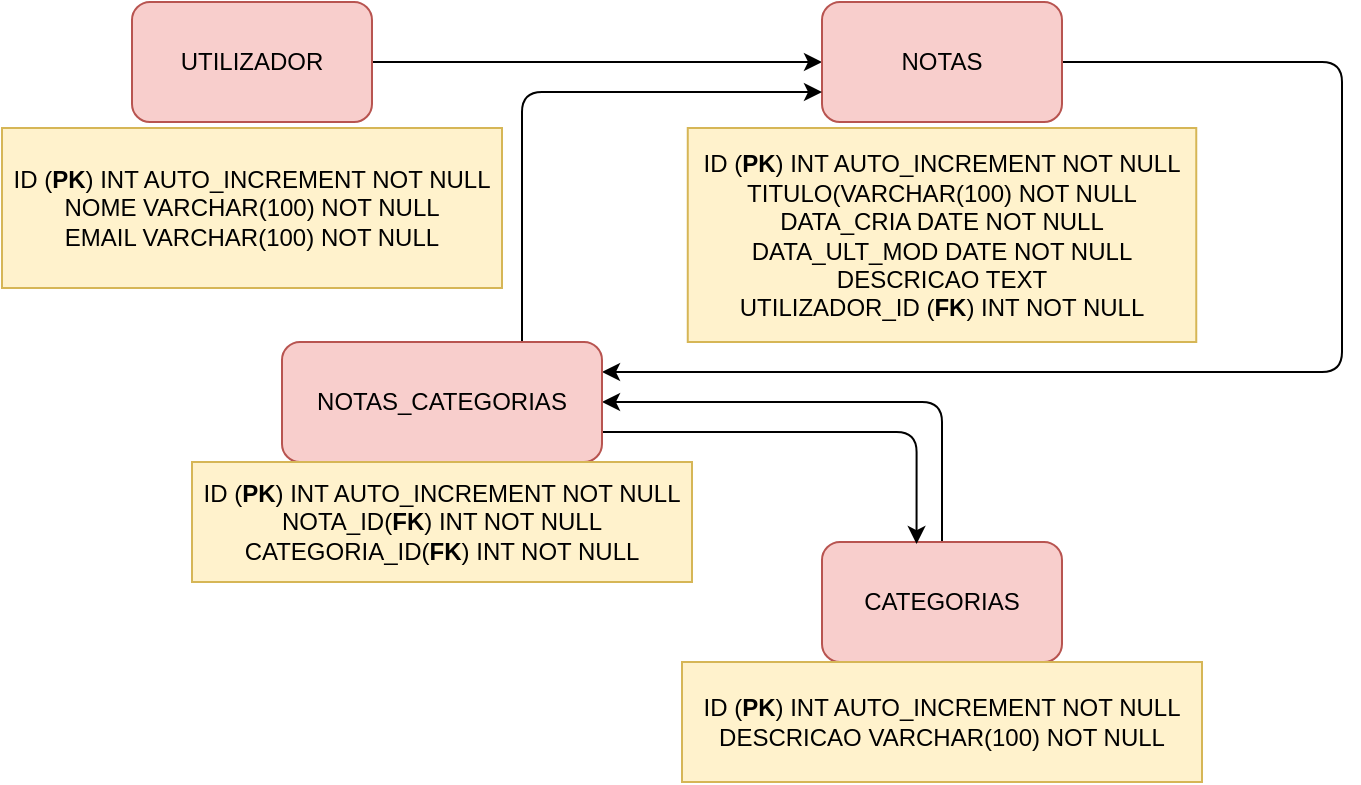 <mxfile version="20.3.2" type="github"><diagram id="Mh_2A59koADjzKKzXyjg" name="Página-1"><mxGraphModel dx="1422" dy="705" grid="1" gridSize="10" guides="1" tooltips="1" connect="1" arrows="1" fold="1" page="1" pageScale="1" pageWidth="827" pageHeight="1169" math="0" shadow="0"><root><mxCell id="0"/><mxCell id="1" parent="0"/><mxCell id="LDEIoPrpUOMxZSpEdhKO-20" style="edgeStyle=orthogonalEdgeStyle;curved=1;orthogonalLoop=1;jettySize=auto;html=1;entryX=0;entryY=0.5;entryDx=0;entryDy=0;" parent="1" source="LDEIoPrpUOMxZSpEdhKO-10" target="LDEIoPrpUOMxZSpEdhKO-11" edge="1"><mxGeometry relative="1" as="geometry"/></mxCell><mxCell id="LDEIoPrpUOMxZSpEdhKO-10" value="UTILIZADOR" style="rounded=1;whiteSpace=wrap;html=1;fillColor=#f8cecc;strokeColor=#b85450;" parent="1" vertex="1"><mxGeometry x="125" y="110" width="120" height="60" as="geometry"/></mxCell><mxCell id="LDEIoPrpUOMxZSpEdhKO-63" style="edgeStyle=orthogonalEdgeStyle;rounded=1;orthogonalLoop=1;jettySize=auto;html=1;exitX=1;exitY=0.5;exitDx=0;exitDy=0;entryX=1;entryY=0.25;entryDx=0;entryDy=0;" parent="1" source="LDEIoPrpUOMxZSpEdhKO-11" target="LDEIoPrpUOMxZSpEdhKO-33" edge="1"><mxGeometry relative="1" as="geometry"><Array as="points"><mxPoint x="730" y="140"/><mxPoint x="730" y="295"/></Array></mxGeometry></mxCell><mxCell id="LDEIoPrpUOMxZSpEdhKO-11" value="NOTAS" style="rounded=1;whiteSpace=wrap;html=1;fillColor=#f8cecc;strokeColor=#b85450;" parent="1" vertex="1"><mxGeometry x="470" y="110" width="120" height="60" as="geometry"/></mxCell><mxCell id="LDEIoPrpUOMxZSpEdhKO-18" value="ID (&lt;b&gt;PK&lt;/b&gt;) INT AUTO_INCREMENT NOT NULL&lt;br&gt;TITULO(VARCHAR(100) NOT NULL&lt;br&gt;DATA_CRIA DATE NOT NULL&lt;br&gt;DATA_ULT_MOD DATE NOT NULL&lt;br&gt;DESCRICAO TEXT&lt;br&gt;UTILIZADOR_ID (&lt;b&gt;FK&lt;/b&gt;) INT NOT NULL" style="rounded=0;whiteSpace=wrap;html=1;fillColor=#fff2cc;strokeColor=#d6b656;" parent="1" vertex="1"><mxGeometry x="402.88" y="173" width="254.25" height="107" as="geometry"/></mxCell><mxCell id="LDEIoPrpUOMxZSpEdhKO-19" value="ID (&lt;b&gt;PK&lt;/b&gt;) INT AUTO_INCREMENT NOT NULL&lt;br&gt;NOME VARCHAR(100) NOT NULL&lt;br&gt;EMAIL VARCHAR(100) NOT NULL" style="rounded=0;whiteSpace=wrap;html=1;fillColor=#fff2cc;strokeColor=#d6b656;" parent="1" vertex="1"><mxGeometry x="60" y="173" width="250" height="80" as="geometry"/></mxCell><mxCell id="LDEIoPrpUOMxZSpEdhKO-57" style="edgeStyle=orthogonalEdgeStyle;orthogonalLoop=1;jettySize=auto;html=1;exitX=0.5;exitY=0;exitDx=0;exitDy=0;entryX=1;entryY=0.5;entryDx=0;entryDy=0;rounded=1;" parent="1" source="LDEIoPrpUOMxZSpEdhKO-27" target="LDEIoPrpUOMxZSpEdhKO-33" edge="1"><mxGeometry relative="1" as="geometry"/></mxCell><mxCell id="LDEIoPrpUOMxZSpEdhKO-27" value="CATEGORIAS" style="rounded=1;whiteSpace=wrap;html=1;fillColor=#f8cecc;strokeColor=#b85450;" parent="1" vertex="1"><mxGeometry x="470" y="380" width="120" height="60" as="geometry"/></mxCell><mxCell id="LDEIoPrpUOMxZSpEdhKO-28" value="ID (&lt;b&gt;PK&lt;/b&gt;) INT AUTO_INCREMENT NOT NULL&lt;br&gt;DESCRICAO VARCHAR(100) NOT NULL" style="rounded=0;whiteSpace=wrap;html=1;fillColor=#fff2cc;strokeColor=#d6b656;" parent="1" vertex="1"><mxGeometry x="400" y="440" width="260" height="60" as="geometry"/></mxCell><mxCell id="LDEIoPrpUOMxZSpEdhKO-51" style="edgeStyle=orthogonalEdgeStyle;orthogonalLoop=1;jettySize=auto;html=1;exitX=0.75;exitY=0;exitDx=0;exitDy=0;entryX=0;entryY=0.75;entryDx=0;entryDy=0;rounded=1;" parent="1" source="LDEIoPrpUOMxZSpEdhKO-33" target="LDEIoPrpUOMxZSpEdhKO-11" edge="1"><mxGeometry relative="1" as="geometry"/></mxCell><mxCell id="LDEIoPrpUOMxZSpEdhKO-64" style="edgeStyle=orthogonalEdgeStyle;rounded=1;orthogonalLoop=1;jettySize=auto;html=1;exitX=1;exitY=0.75;exitDx=0;exitDy=0;entryX=0.394;entryY=0.017;entryDx=0;entryDy=0;entryPerimeter=0;" parent="1" source="LDEIoPrpUOMxZSpEdhKO-33" target="LDEIoPrpUOMxZSpEdhKO-27" edge="1"><mxGeometry relative="1" as="geometry"/></mxCell><mxCell id="LDEIoPrpUOMxZSpEdhKO-33" value="NOTAS_CATEGORIAS" style="rounded=1;whiteSpace=wrap;html=1;fillColor=#f8cecc;strokeColor=#b85450;" parent="1" vertex="1"><mxGeometry x="200" y="280" width="160" height="60" as="geometry"/></mxCell><mxCell id="LDEIoPrpUOMxZSpEdhKO-34" value="ID (&lt;b&gt;PK&lt;/b&gt;) INT AUTO_INCREMENT NOT NULL&lt;br&gt;NOTA_ID(&lt;b&gt;FK&lt;/b&gt;) INT NOT NULL&lt;br&gt;CATEGORIA_ID(&lt;b&gt;FK&lt;/b&gt;) INT NOT NULL" style="rounded=0;whiteSpace=wrap;html=1;fillColor=#fff2cc;strokeColor=#d6b656;" parent="1" vertex="1"><mxGeometry x="155" y="340" width="250" height="60" as="geometry"/></mxCell></root></mxGraphModel></diagram></mxfile>